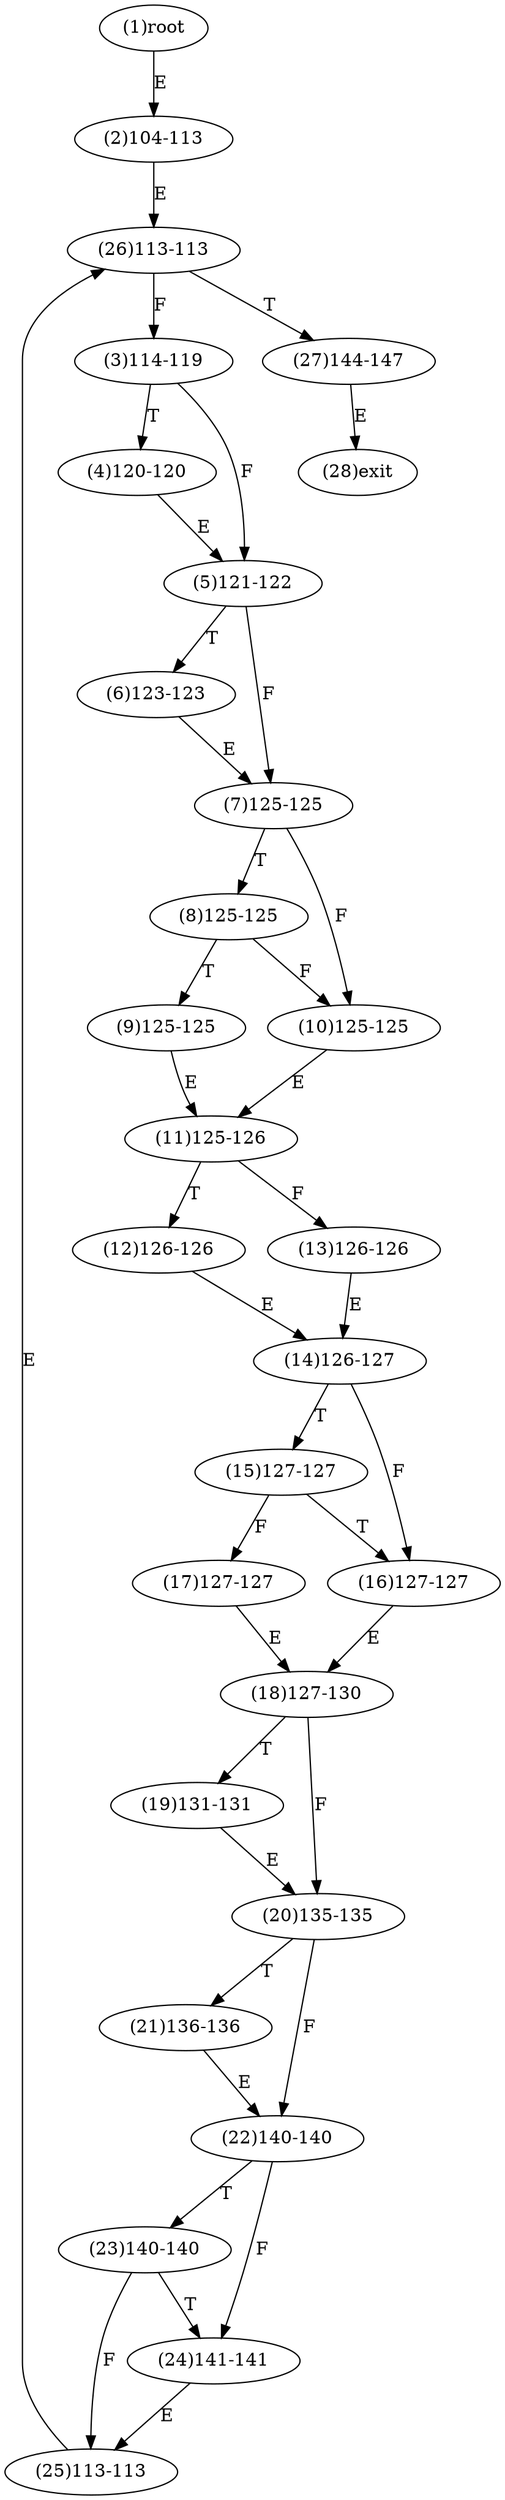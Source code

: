 digraph "" { 
1[ label="(1)root"];
2[ label="(2)104-113"];
3[ label="(3)114-119"];
4[ label="(4)120-120"];
5[ label="(5)121-122"];
6[ label="(6)123-123"];
7[ label="(7)125-125"];
8[ label="(8)125-125"];
9[ label="(9)125-125"];
10[ label="(10)125-125"];
11[ label="(11)125-126"];
12[ label="(12)126-126"];
13[ label="(13)126-126"];
14[ label="(14)126-127"];
15[ label="(15)127-127"];
17[ label="(17)127-127"];
16[ label="(16)127-127"];
19[ label="(19)131-131"];
18[ label="(18)127-130"];
21[ label="(21)136-136"];
20[ label="(20)135-135"];
23[ label="(23)140-140"];
22[ label="(22)140-140"];
25[ label="(25)113-113"];
24[ label="(24)141-141"];
27[ label="(27)144-147"];
26[ label="(26)113-113"];
28[ label="(28)exit"];
1->2[ label="E"];
2->26[ label="E"];
3->5[ label="F"];
3->4[ label="T"];
4->5[ label="E"];
5->7[ label="F"];
5->6[ label="T"];
6->7[ label="E"];
7->10[ label="F"];
7->8[ label="T"];
8->10[ label="F"];
8->9[ label="T"];
9->11[ label="E"];
10->11[ label="E"];
11->13[ label="F"];
11->12[ label="T"];
12->14[ label="E"];
13->14[ label="E"];
14->16[ label="F"];
14->15[ label="T"];
15->17[ label="F"];
15->16[ label="T"];
16->18[ label="E"];
17->18[ label="E"];
18->20[ label="F"];
18->19[ label="T"];
19->20[ label="E"];
20->22[ label="F"];
20->21[ label="T"];
21->22[ label="E"];
22->24[ label="F"];
22->23[ label="T"];
23->25[ label="F"];
23->24[ label="T"];
24->25[ label="E"];
25->26[ label="E"];
26->3[ label="F"];
26->27[ label="T"];
27->28[ label="E"];
}